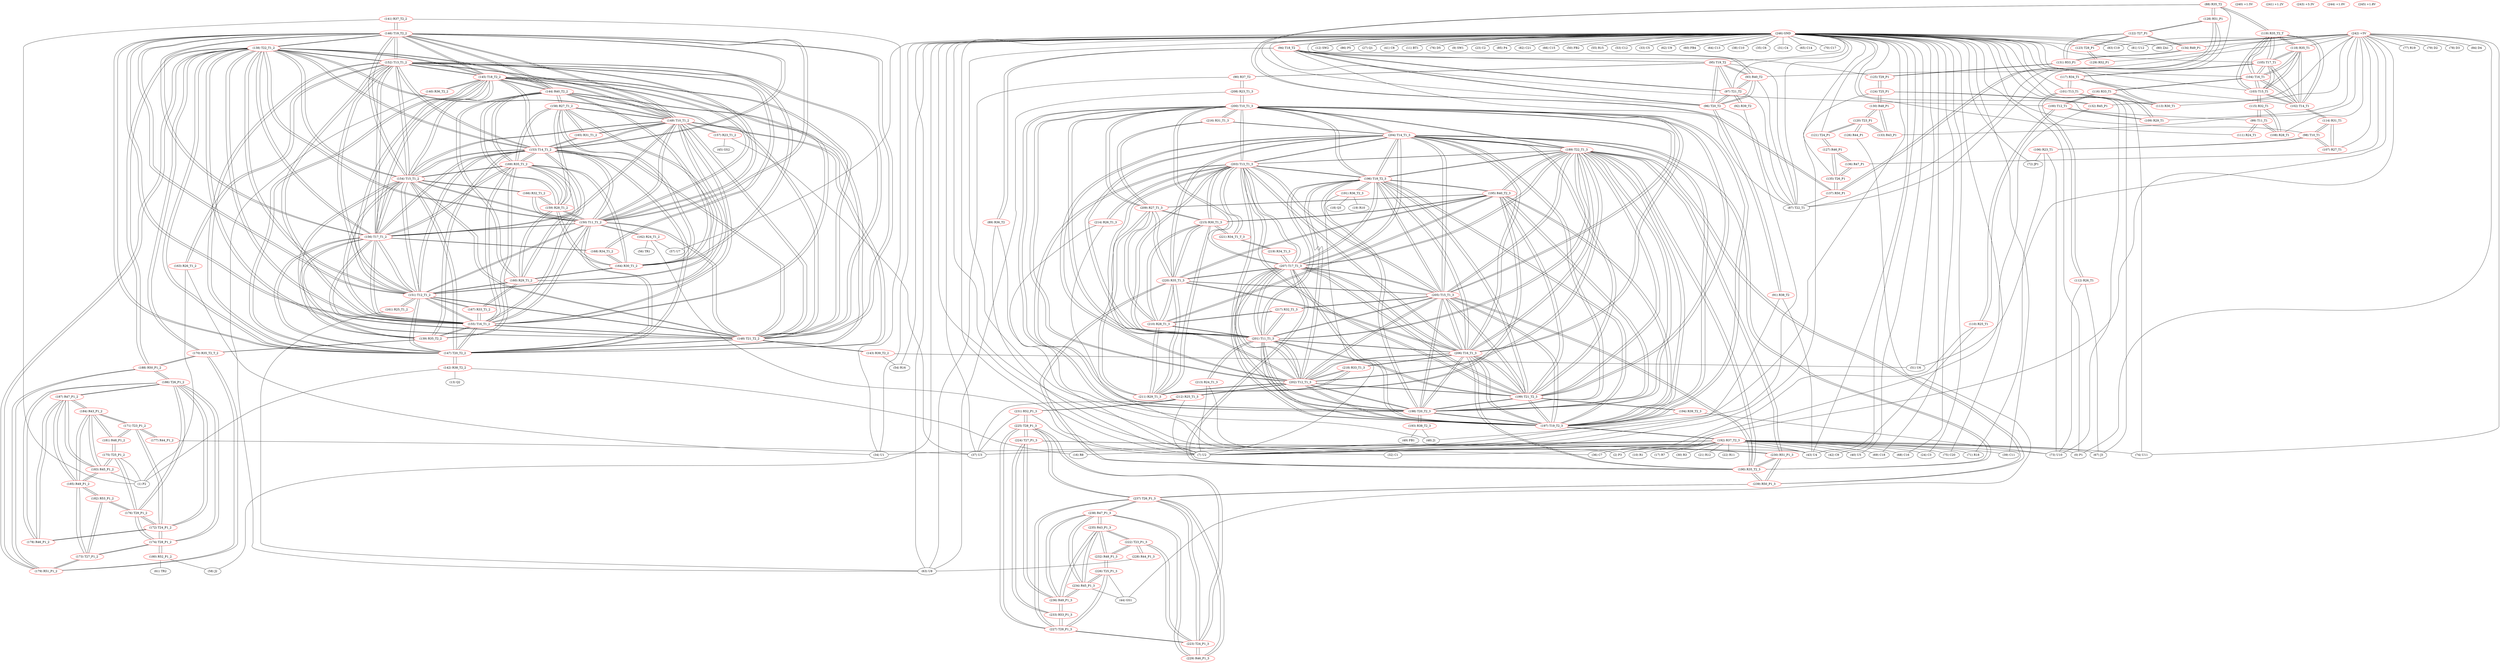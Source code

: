 graph {
	88 [label="(88) R35_T2" color=red]
	119 [label="(119) R35_T2_T"]
	128 [label="(128) R51_P1"]
	137 [label="(137) R50_P1"]
	87 [label="(87) T22_T1"]
	89 [label="(89) R36_T2" color=red]
	7 [label="(7) U2"]
	48 [label="(48) J1"]
	94 [label="(94) T18_T2"]
	90 [label="(90) R37_T2" color=red]
	63 [label="(63) U8"]
	208 [label="(208) R23_T1_3"]
	95 [label="(95) T19_T2"]
	91 [label="(91) R38_T2" color=red]
	43 [label="(43) U4"]
	7 [label="(7) U2"]
	96 [label="(96) T20_T2"]
	92 [label="(92) R39_T2" color=red]
	7 [label="(7) U2"]
	97 [label="(97) T21_T2"]
	93 [label="(93) R40_T2" color=red]
	95 [label="(95) T19_T2"]
	96 [label="(96) T20_T2"]
	97 [label="(97) T21_T2"]
	87 [label="(87) T22_T1"]
	94 [label="(94) T18_T2"]
	94 [label="(94) T18_T2" color=red]
	95 [label="(95) T19_T2"]
	96 [label="(96) T20_T2"]
	97 [label="(97) T21_T2"]
	87 [label="(87) T22_T1"]
	93 [label="(93) R40_T2"]
	89 [label="(89) R36_T2"]
	95 [label="(95) T19_T2" color=red]
	96 [label="(96) T20_T2"]
	97 [label="(97) T21_T2"]
	87 [label="(87) T22_T1"]
	94 [label="(94) T18_T2"]
	93 [label="(93) R40_T2"]
	90 [label="(90) R37_T2"]
	96 [label="(96) T20_T2" color=red]
	95 [label="(95) T19_T2"]
	97 [label="(97) T21_T2"]
	87 [label="(87) T22_T1"]
	94 [label="(94) T18_T2"]
	93 [label="(93) R40_T2"]
	91 [label="(91) R38_T2"]
	97 [label="(97) T21_T2" color=red]
	95 [label="(95) T19_T2"]
	96 [label="(96) T20_T2"]
	87 [label="(87) T22_T1"]
	94 [label="(94) T18_T2"]
	93 [label="(93) R40_T2"]
	92 [label="(92) R39_T2"]
	98 [label="(98) T10_T1" color=red]
	106 [label="(106) R23_T1"]
	107 [label="(107) R27_T1"]
	114 [label="(114) R31_T1"]
	99 [label="(99) T11_T1" color=red]
	111 [label="(111) R24_T1"]
	115 [label="(115) R32_T1"]
	108 [label="(108) R28_T1"]
	100 [label="(100) T12_T1" color=red]
	116 [label="(116) R33_T1"]
	109 [label="(109) R29_T1"]
	110 [label="(110) R25_T1"]
	101 [label="(101) T13_T1" color=red]
	113 [label="(113) R30_T1"]
	117 [label="(117) R34_T1"]
	112 [label="(112) R26_T1"]
	102 [label="(102) T14_T1" color=red]
	103 [label="(103) T15_T1"]
	104 [label="(104) T16_T1"]
	105 [label="(105) T17_T1"]
	119 [label="(119) R35_T2_T"]
	118 [label="(118) R35_T1"]
	114 [label="(114) R31_T1"]
	103 [label="(103) T15_T1" color=red]
	104 [label="(104) T16_T1"]
	102 [label="(102) T14_T1"]
	105 [label="(105) T17_T1"]
	119 [label="(119) R35_T2_T"]
	118 [label="(118) R35_T1"]
	115 [label="(115) R32_T1"]
	104 [label="(104) T16_T1" color=red]
	103 [label="(103) T15_T1"]
	102 [label="(102) T14_T1"]
	105 [label="(105) T17_T1"]
	119 [label="(119) R35_T2_T"]
	118 [label="(118) R35_T1"]
	116 [label="(116) R33_T1"]
	105 [label="(105) T17_T1" color=red]
	103 [label="(103) T15_T1"]
	104 [label="(104) T16_T1"]
	102 [label="(102) T14_T1"]
	119 [label="(119) R35_T2_T"]
	118 [label="(118) R35_T1"]
	117 [label="(117) R34_T1"]
	106 [label="(106) R23_T1" color=red]
	73 [label="(73) U10"]
	72 [label="(72) JP1"]
	71 [label="(71) R18"]
	98 [label="(98) T10_T1"]
	107 [label="(107) R27_T1" color=red]
	98 [label="(98) T10_T1"]
	114 [label="(114) R31_T1"]
	108 [label="(108) R28_T1" color=red]
	115 [label="(115) R32_T1"]
	99 [label="(99) T11_T1"]
	109 [label="(109) R29_T1" color=red]
	116 [label="(116) R33_T1"]
	100 [label="(100) T12_T1"]
	110 [label="(110) R25_T1" color=red]
	43 [label="(43) U4"]
	7 [label="(7) U2"]
	100 [label="(100) T12_T1"]
	111 [label="(111) R24_T1" color=red]
	99 [label="(99) T11_T1"]
	112 [label="(112) R26_T1" color=red]
	73 [label="(73) U10"]
	67 [label="(67) J3"]
	101 [label="(101) T13_T1"]
	113 [label="(113) R30_T1" color=red]
	117 [label="(117) R34_T1"]
	101 [label="(101) T13_T1"]
	114 [label="(114) R31_T1" color=red]
	107 [label="(107) R27_T1"]
	98 [label="(98) T10_T1"]
	102 [label="(102) T14_T1"]
	115 [label="(115) R32_T1" color=red]
	103 [label="(103) T15_T1"]
	99 [label="(99) T11_T1"]
	108 [label="(108) R28_T1"]
	116 [label="(116) R33_T1" color=red]
	104 [label="(104) T16_T1"]
	100 [label="(100) T12_T1"]
	109 [label="(109) R29_T1"]
	117 [label="(117) R34_T1" color=red]
	105 [label="(105) T17_T1"]
	113 [label="(113) R30_T1"]
	101 [label="(101) T13_T1"]
	118 [label="(118) R35_T1" color=red]
	103 [label="(103) T15_T1"]
	104 [label="(104) T16_T1"]
	102 [label="(102) T14_T1"]
	105 [label="(105) T17_T1"]
	119 [label="(119) R35_T2_T"]
	119 [label="(119) R35_T2_T" color=red]
	103 [label="(103) T15_T1"]
	104 [label="(104) T16_T1"]
	102 [label="(102) T14_T1"]
	105 [label="(105) T17_T1"]
	118 [label="(118) R35_T1"]
	88 [label="(88) R35_T2"]
	120 [label="(120) T23_P1" color=red]
	130 [label="(130) R48_P1"]
	133 [label="(133) R43_P1"]
	121 [label="(121) T24_P1"]
	126 [label="(126) R44_P1"]
	121 [label="(121) T24_P1" color=red]
	127 [label="(127) R46_P1"]
	120 [label="(120) T23_P1"]
	122 [label="(122) T27_P1" color=red]
	128 [label="(128) R51_P1"]
	123 [label="(123) T28_P1"]
	131 [label="(131) R53_P1"]
	134 [label="(134) R49_P1"]
	123 [label="(123) T28_P1" color=red]
	129 [label="(129) R52_P1"]
	122 [label="(122) T27_P1"]
	124 [label="(124) T25_P1" color=red]
	125 [label="(125) T29_P1"]
	130 [label="(130) R48_P1"]
	132 [label="(132) R45_P1"]
	7 [label="(7) U2"]
	125 [label="(125) T29_P1" color=red]
	124 [label="(124) T25_P1"]
	131 [label="(131) R53_P1"]
	126 [label="(126) R44_P1" color=red]
	44 [label="(44) GS1"]
	120 [label="(120) T23_P1"]
	127 [label="(127) R46_P1" color=red]
	135 [label="(135) T26_P1"]
	136 [label="(136) R47_P1"]
	121 [label="(121) T24_P1"]
	128 [label="(128) R51_P1" color=red]
	122 [label="(122) T27_P1"]
	137 [label="(137) R50_P1"]
	87 [label="(87) T22_T1"]
	88 [label="(88) R35_T2"]
	129 [label="(129) R52_P1" color=red]
	123 [label="(123) T28_P1"]
	130 [label="(130) R48_P1" color=red]
	124 [label="(124) T25_P1"]
	120 [label="(120) T23_P1"]
	133 [label="(133) R43_P1"]
	131 [label="(131) R53_P1" color=red]
	125 [label="(125) T29_P1"]
	122 [label="(122) T27_P1"]
	134 [label="(134) R49_P1"]
	132 [label="(132) R45_P1" color=red]
	124 [label="(124) T25_P1"]
	7 [label="(7) U2"]
	133 [label="(133) R43_P1" color=red]
	130 [label="(130) R48_P1"]
	120 [label="(120) T23_P1"]
	134 [label="(134) R49_P1" color=red]
	122 [label="(122) T27_P1"]
	131 [label="(131) R53_P1"]
	135 [label="(135) T26_P1" color=red]
	137 [label="(137) R50_P1"]
	127 [label="(127) R46_P1"]
	136 [label="(136) R47_P1"]
	136 [label="(136) R47_P1" color=red]
	135 [label="(135) T26_P1"]
	127 [label="(127) R46_P1"]
	137 [label="(137) R50_P1" color=red]
	135 [label="(135) T26_P1"]
	128 [label="(128) R51_P1"]
	87 [label="(87) T22_T1"]
	88 [label="(88) R35_T2"]
	138 [label="(138) T22_T1_2" color=red]
	152 [label="(152) T13_T1_2"]
	145 [label="(145) T18_T2_2"]
	146 [label="(146) T19_T2_2"]
	151 [label="(151) T12_T1_2"]
	154 [label="(154) T15_T1_2"]
	153 [label="(153) T14_T1_2"]
	147 [label="(147) T20_T2_2"]
	148 [label="(148) T21_T2_2"]
	150 [label="(150) T11_T1_2"]
	149 [label="(149) T10_T1_2"]
	155 [label="(155) T16_T1_2"]
	156 [label="(156) T17_T1_2"]
	144 [label="(144) R40_T2_2"]
	179 [label="(179) R51_P1_2"]
	188 [label="(188) R50_P1_2"]
	170 [label="(170) R35_T2_T_2"]
	139 [label="(139) R35_T2_2" color=red]
	154 [label="(154) T15_T1_2"]
	155 [label="(155) T16_T1_2"]
	153 [label="(153) T14_T1_2"]
	156 [label="(156) T17_T1_2"]
	169 [label="(169) R35_T1_2"]
	170 [label="(170) R35_T2_T_2"]
	140 [label="(140) R36_T2_2" color=red]
	63 [label="(63) U8"]
	145 [label="(145) T18_T2_2"]
	141 [label="(141) R37_T2_2" color=red]
	34 [label="(34) U1"]
	1 [label="(1) P2"]
	146 [label="(146) T19_T2_2"]
	142 [label="(142) R38_T2_2" color=red]
	13 [label="(13) Q2"]
	1 [label="(1) P2"]
	16 [label="(16) R8"]
	147 [label="(147) T20_T2_2"]
	143 [label="(143) R39_T2_2" color=red]
	51 [label="(51) U6"]
	54 [label="(54) R16"]
	148 [label="(148) T21_T2_2"]
	144 [label="(144) R40_T2_2" color=red]
	146 [label="(146) T19_T2_2"]
	147 [label="(147) T20_T2_2"]
	148 [label="(148) T21_T2_2"]
	138 [label="(138) T22_T1_2"]
	145 [label="(145) T18_T2_2"]
	160 [label="(160) R29_T1_2"]
	159 [label="(159) R28_T1_2"]
	164 [label="(164) R30_T1_2"]
	158 [label="(158) R27_T1_2"]
	169 [label="(169) R35_T1_2"]
	145 [label="(145) T18_T2_2" color=red]
	152 [label="(152) T13_T1_2"]
	146 [label="(146) T19_T2_2"]
	151 [label="(151) T12_T1_2"]
	154 [label="(154) T15_T1_2"]
	153 [label="(153) T14_T1_2"]
	147 [label="(147) T20_T2_2"]
	148 [label="(148) T21_T2_2"]
	150 [label="(150) T11_T1_2"]
	149 [label="(149) T10_T1_2"]
	138 [label="(138) T22_T1_2"]
	155 [label="(155) T16_T1_2"]
	156 [label="(156) T17_T1_2"]
	144 [label="(144) R40_T2_2"]
	140 [label="(140) R36_T2_2"]
	146 [label="(146) T19_T2_2" color=red]
	152 [label="(152) T13_T1_2"]
	145 [label="(145) T18_T2_2"]
	151 [label="(151) T12_T1_2"]
	154 [label="(154) T15_T1_2"]
	153 [label="(153) T14_T1_2"]
	147 [label="(147) T20_T2_2"]
	148 [label="(148) T21_T2_2"]
	150 [label="(150) T11_T1_2"]
	149 [label="(149) T10_T1_2"]
	138 [label="(138) T22_T1_2"]
	155 [label="(155) T16_T1_2"]
	156 [label="(156) T17_T1_2"]
	144 [label="(144) R40_T2_2"]
	141 [label="(141) R37_T2_2"]
	147 [label="(147) T20_T2_2" color=red]
	152 [label="(152) T13_T1_2"]
	145 [label="(145) T18_T2_2"]
	146 [label="(146) T19_T2_2"]
	151 [label="(151) T12_T1_2"]
	154 [label="(154) T15_T1_2"]
	153 [label="(153) T14_T1_2"]
	148 [label="(148) T21_T2_2"]
	150 [label="(150) T11_T1_2"]
	149 [label="(149) T10_T1_2"]
	138 [label="(138) T22_T1_2"]
	155 [label="(155) T16_T1_2"]
	156 [label="(156) T17_T1_2"]
	144 [label="(144) R40_T2_2"]
	142 [label="(142) R38_T2_2"]
	148 [label="(148) T21_T2_2" color=red]
	152 [label="(152) T13_T1_2"]
	145 [label="(145) T18_T2_2"]
	146 [label="(146) T19_T2_2"]
	151 [label="(151) T12_T1_2"]
	154 [label="(154) T15_T1_2"]
	153 [label="(153) T14_T1_2"]
	147 [label="(147) T20_T2_2"]
	150 [label="(150) T11_T1_2"]
	149 [label="(149) T10_T1_2"]
	138 [label="(138) T22_T1_2"]
	155 [label="(155) T16_T1_2"]
	156 [label="(156) T17_T1_2"]
	144 [label="(144) R40_T2_2"]
	143 [label="(143) R39_T2_2"]
	149 [label="(149) T10_T1_2" color=red]
	152 [label="(152) T13_T1_2"]
	145 [label="(145) T18_T2_2"]
	146 [label="(146) T19_T2_2"]
	151 [label="(151) T12_T1_2"]
	154 [label="(154) T15_T1_2"]
	153 [label="(153) T14_T1_2"]
	147 [label="(147) T20_T2_2"]
	148 [label="(148) T21_T2_2"]
	150 [label="(150) T11_T1_2"]
	138 [label="(138) T22_T1_2"]
	155 [label="(155) T16_T1_2"]
	156 [label="(156) T17_T1_2"]
	157 [label="(157) R23_T1_2"]
	158 [label="(158) R27_T1_2"]
	165 [label="(165) R31_T1_2"]
	150 [label="(150) T11_T1_2" color=red]
	152 [label="(152) T13_T1_2"]
	145 [label="(145) T18_T2_2"]
	146 [label="(146) T19_T2_2"]
	151 [label="(151) T12_T1_2"]
	154 [label="(154) T15_T1_2"]
	153 [label="(153) T14_T1_2"]
	147 [label="(147) T20_T2_2"]
	148 [label="(148) T21_T2_2"]
	149 [label="(149) T10_T1_2"]
	138 [label="(138) T22_T1_2"]
	155 [label="(155) T16_T1_2"]
	156 [label="(156) T17_T1_2"]
	162 [label="(162) R24_T1_2"]
	166 [label="(166) R32_T1_2"]
	159 [label="(159) R28_T1_2"]
	151 [label="(151) T12_T1_2" color=red]
	152 [label="(152) T13_T1_2"]
	145 [label="(145) T18_T2_2"]
	146 [label="(146) T19_T2_2"]
	154 [label="(154) T15_T1_2"]
	153 [label="(153) T14_T1_2"]
	147 [label="(147) T20_T2_2"]
	148 [label="(148) T21_T2_2"]
	150 [label="(150) T11_T1_2"]
	149 [label="(149) T10_T1_2"]
	138 [label="(138) T22_T1_2"]
	155 [label="(155) T16_T1_2"]
	156 [label="(156) T17_T1_2"]
	167 [label="(167) R33_T1_2"]
	160 [label="(160) R29_T1_2"]
	161 [label="(161) R25_T1_2"]
	152 [label="(152) T13_T1_2" color=red]
	145 [label="(145) T18_T2_2"]
	146 [label="(146) T19_T2_2"]
	151 [label="(151) T12_T1_2"]
	154 [label="(154) T15_T1_2"]
	153 [label="(153) T14_T1_2"]
	147 [label="(147) T20_T2_2"]
	148 [label="(148) T21_T2_2"]
	150 [label="(150) T11_T1_2"]
	149 [label="(149) T10_T1_2"]
	138 [label="(138) T22_T1_2"]
	155 [label="(155) T16_T1_2"]
	156 [label="(156) T17_T1_2"]
	164 [label="(164) R30_T1_2"]
	168 [label="(168) R34_T1_2"]
	163 [label="(163) R26_T1_2"]
	153 [label="(153) T14_T1_2" color=red]
	152 [label="(152) T13_T1_2"]
	145 [label="(145) T18_T2_2"]
	146 [label="(146) T19_T2_2"]
	151 [label="(151) T12_T1_2"]
	154 [label="(154) T15_T1_2"]
	147 [label="(147) T20_T2_2"]
	148 [label="(148) T21_T2_2"]
	150 [label="(150) T11_T1_2"]
	149 [label="(149) T10_T1_2"]
	138 [label="(138) T22_T1_2"]
	155 [label="(155) T16_T1_2"]
	156 [label="(156) T17_T1_2"]
	139 [label="(139) R35_T2_2"]
	169 [label="(169) R35_T1_2"]
	165 [label="(165) R31_T1_2"]
	154 [label="(154) T15_T1_2" color=red]
	152 [label="(152) T13_T1_2"]
	145 [label="(145) T18_T2_2"]
	146 [label="(146) T19_T2_2"]
	151 [label="(151) T12_T1_2"]
	153 [label="(153) T14_T1_2"]
	147 [label="(147) T20_T2_2"]
	148 [label="(148) T21_T2_2"]
	150 [label="(150) T11_T1_2"]
	149 [label="(149) T10_T1_2"]
	138 [label="(138) T22_T1_2"]
	155 [label="(155) T16_T1_2"]
	156 [label="(156) T17_T1_2"]
	139 [label="(139) R35_T2_2"]
	169 [label="(169) R35_T1_2"]
	166 [label="(166) R32_T1_2"]
	155 [label="(155) T16_T1_2" color=red]
	152 [label="(152) T13_T1_2"]
	145 [label="(145) T18_T2_2"]
	146 [label="(146) T19_T2_2"]
	151 [label="(151) T12_T1_2"]
	154 [label="(154) T15_T1_2"]
	153 [label="(153) T14_T1_2"]
	147 [label="(147) T20_T2_2"]
	148 [label="(148) T21_T2_2"]
	150 [label="(150) T11_T1_2"]
	149 [label="(149) T10_T1_2"]
	138 [label="(138) T22_T1_2"]
	156 [label="(156) T17_T1_2"]
	139 [label="(139) R35_T2_2"]
	169 [label="(169) R35_T1_2"]
	167 [label="(167) R33_T1_2"]
	156 [label="(156) T17_T1_2" color=red]
	152 [label="(152) T13_T1_2"]
	145 [label="(145) T18_T2_2"]
	146 [label="(146) T19_T2_2"]
	151 [label="(151) T12_T1_2"]
	154 [label="(154) T15_T1_2"]
	153 [label="(153) T14_T1_2"]
	147 [label="(147) T20_T2_2"]
	148 [label="(148) T21_T2_2"]
	150 [label="(150) T11_T1_2"]
	149 [label="(149) T10_T1_2"]
	138 [label="(138) T22_T1_2"]
	155 [label="(155) T16_T1_2"]
	139 [label="(139) R35_T2_2"]
	169 [label="(169) R35_T1_2"]
	168 [label="(168) R34_T1_2"]
	157 [label="(157) R23_T1_2" color=red]
	37 [label="(37) U3"]
	45 [label="(45) GS2"]
	149 [label="(149) T10_T1_2"]
	158 [label="(158) R27_T1_2" color=red]
	144 [label="(144) R40_T2_2"]
	160 [label="(160) R29_T1_2"]
	159 [label="(159) R28_T1_2"]
	164 [label="(164) R30_T1_2"]
	169 [label="(169) R35_T1_2"]
	149 [label="(149) T10_T1_2"]
	165 [label="(165) R31_T1_2"]
	159 [label="(159) R28_T1_2" color=red]
	144 [label="(144) R40_T2_2"]
	160 [label="(160) R29_T1_2"]
	164 [label="(164) R30_T1_2"]
	158 [label="(158) R27_T1_2"]
	169 [label="(169) R35_T1_2"]
	166 [label="(166) R32_T1_2"]
	150 [label="(150) T11_T1_2"]
	160 [label="(160) R29_T1_2" color=red]
	144 [label="(144) R40_T2_2"]
	159 [label="(159) R28_T1_2"]
	164 [label="(164) R30_T1_2"]
	158 [label="(158) R27_T1_2"]
	169 [label="(169) R35_T1_2"]
	167 [label="(167) R33_T1_2"]
	151 [label="(151) T12_T1_2"]
	161 [label="(161) R25_T1_2" color=red]
	63 [label="(63) U8"]
	151 [label="(151) T12_T1_2"]
	162 [label="(162) R24_T1_2" color=red]
	56 [label="(56) TR1"]
	57 [label="(57) U7"]
	7 [label="(7) U2"]
	150 [label="(150) T11_T1_2"]
	163 [label="(163) R26_T1_2" color=red]
	1 [label="(1) P2"]
	34 [label="(34) U1"]
	152 [label="(152) T13_T1_2"]
	164 [label="(164) R30_T1_2" color=red]
	144 [label="(144) R40_T2_2"]
	160 [label="(160) R29_T1_2"]
	159 [label="(159) R28_T1_2"]
	158 [label="(158) R27_T1_2"]
	169 [label="(169) R35_T1_2"]
	168 [label="(168) R34_T1_2"]
	152 [label="(152) T13_T1_2"]
	165 [label="(165) R31_T1_2" color=red]
	158 [label="(158) R27_T1_2"]
	149 [label="(149) T10_T1_2"]
	153 [label="(153) T14_T1_2"]
	166 [label="(166) R32_T1_2" color=red]
	154 [label="(154) T15_T1_2"]
	150 [label="(150) T11_T1_2"]
	159 [label="(159) R28_T1_2"]
	167 [label="(167) R33_T1_2" color=red]
	155 [label="(155) T16_T1_2"]
	151 [label="(151) T12_T1_2"]
	160 [label="(160) R29_T1_2"]
	168 [label="(168) R34_T1_2" color=red]
	156 [label="(156) T17_T1_2"]
	164 [label="(164) R30_T1_2"]
	152 [label="(152) T13_T1_2"]
	169 [label="(169) R35_T1_2" color=red]
	154 [label="(154) T15_T1_2"]
	155 [label="(155) T16_T1_2"]
	153 [label="(153) T14_T1_2"]
	156 [label="(156) T17_T1_2"]
	139 [label="(139) R35_T2_2"]
	144 [label="(144) R40_T2_2"]
	160 [label="(160) R29_T1_2"]
	159 [label="(159) R28_T1_2"]
	164 [label="(164) R30_T1_2"]
	158 [label="(158) R27_T1_2"]
	170 [label="(170) R35_T2_T_2" color=red]
	139 [label="(139) R35_T2_2"]
	179 [label="(179) R51_P1_2"]
	188 [label="(188) R50_P1_2"]
	138 [label="(138) T22_T1_2"]
	171 [label="(171) T23_P1_2" color=red]
	181 [label="(181) R48_P1_2"]
	184 [label="(184) R43_P1_2"]
	172 [label="(172) T24_P1_2"]
	177 [label="(177) R44_P1_2"]
	172 [label="(172) T24_P1_2" color=red]
	186 [label="(186) T26_P1_2"]
	176 [label="(176) T29_P1_2"]
	174 [label="(174) T28_P1_2"]
	178 [label="(178) R46_P1_2"]
	171 [label="(171) T23_P1_2"]
	173 [label="(173) T27_P1_2" color=red]
	179 [label="(179) R51_P1_2"]
	174 [label="(174) T28_P1_2"]
	182 [label="(182) R53_P1_2"]
	185 [label="(185) R49_P1_2"]
	174 [label="(174) T28_P1_2" color=red]
	186 [label="(186) T26_P1_2"]
	172 [label="(172) T24_P1_2"]
	176 [label="(176) T29_P1_2"]
	180 [label="(180) R52_P1_2"]
	173 [label="(173) T27_P1_2"]
	175 [label="(175) T25_P1_2" color=red]
	176 [label="(176) T29_P1_2"]
	181 [label="(181) R48_P1_2"]
	183 [label="(183) R45_P1_2"]
	1 [label="(1) P2"]
	176 [label="(176) T29_P1_2" color=red]
	186 [label="(186) T26_P1_2"]
	172 [label="(172) T24_P1_2"]
	174 [label="(174) T28_P1_2"]
	175 [label="(175) T25_P1_2"]
	182 [label="(182) R53_P1_2"]
	177 [label="(177) R44_P1_2" color=red]
	37 [label="(37) U3"]
	171 [label="(171) T23_P1_2"]
	178 [label="(178) R46_P1_2" color=red]
	186 [label="(186) T26_P1_2"]
	187 [label="(187) R47_P1_2"]
	172 [label="(172) T24_P1_2"]
	179 [label="(179) R51_P1_2" color=red]
	173 [label="(173) T27_P1_2"]
	188 [label="(188) R50_P1_2"]
	138 [label="(138) T22_T1_2"]
	170 [label="(170) R35_T2_T_2"]
	180 [label="(180) R52_P1_2" color=red]
	58 [label="(58) J2"]
	61 [label="(61) TR2"]
	174 [label="(174) T28_P1_2"]
	181 [label="(181) R48_P1_2" color=red]
	175 [label="(175) T25_P1_2"]
	171 [label="(171) T23_P1_2"]
	184 [label="(184) R43_P1_2"]
	182 [label="(182) R53_P1_2" color=red]
	176 [label="(176) T29_P1_2"]
	173 [label="(173) T27_P1_2"]
	185 [label="(185) R49_P1_2"]
	183 [label="(183) R45_P1_2" color=red]
	187 [label="(187) R47_P1_2"]
	184 [label="(184) R43_P1_2"]
	185 [label="(185) R49_P1_2"]
	175 [label="(175) T25_P1_2"]
	1 [label="(1) P2"]
	184 [label="(184) R43_P1_2" color=red]
	181 [label="(181) R48_P1_2"]
	171 [label="(171) T23_P1_2"]
	187 [label="(187) R47_P1_2"]
	183 [label="(183) R45_P1_2"]
	185 [label="(185) R49_P1_2"]
	185 [label="(185) R49_P1_2" color=red]
	187 [label="(187) R47_P1_2"]
	183 [label="(183) R45_P1_2"]
	184 [label="(184) R43_P1_2"]
	173 [label="(173) T27_P1_2"]
	182 [label="(182) R53_P1_2"]
	186 [label="(186) T26_P1_2" color=red]
	188 [label="(188) R50_P1_2"]
	172 [label="(172) T24_P1_2"]
	176 [label="(176) T29_P1_2"]
	174 [label="(174) T28_P1_2"]
	178 [label="(178) R46_P1_2"]
	187 [label="(187) R47_P1_2"]
	187 [label="(187) R47_P1_2" color=red]
	183 [label="(183) R45_P1_2"]
	184 [label="(184) R43_P1_2"]
	185 [label="(185) R49_P1_2"]
	186 [label="(186) T26_P1_2"]
	178 [label="(178) R46_P1_2"]
	188 [label="(188) R50_P1_2" color=red]
	186 [label="(186) T26_P1_2"]
	179 [label="(179) R51_P1_2"]
	138 [label="(138) T22_T1_2"]
	170 [label="(170) R35_T2_T_2"]
	189 [label="(189) T22_T1_3" color=red]
	203 [label="(203) T13_T1_3"]
	196 [label="(196) T18_T2_3"]
	197 [label="(197) T19_T2_3"]
	202 [label="(202) T12_T1_3"]
	205 [label="(205) T15_T1_3"]
	204 [label="(204) T14_T1_3"]
	198 [label="(198) T20_T2_3"]
	199 [label="(199) T21_T2_3"]
	201 [label="(201) T11_T1_3"]
	200 [label="(200) T10_T1_3"]
	206 [label="(206) T16_T1_3"]
	207 [label="(207) T17_T1_3"]
	195 [label="(195) R40_T2_3"]
	230 [label="(230) R51_P1_3"]
	239 [label="(239) R50_P1_3"]
	190 [label="(190) R35_T2_3"]
	190 [label="(190) R35_T2_3" color=red]
	205 [label="(205) T15_T1_3"]
	206 [label="(206) T16_T1_3"]
	204 [label="(204) T14_T1_3"]
	207 [label="(207) T17_T1_3"]
	220 [label="(220) R35_T1_3"]
	230 [label="(230) R51_P1_3"]
	239 [label="(239) R50_P1_3"]
	189 [label="(189) T22_T1_3"]
	191 [label="(191) R36_T2_3" color=red]
	7 [label="(7) U2"]
	18 [label="(18) Q3"]
	19 [label="(19) R10"]
	196 [label="(196) T18_T2_3"]
	192 [label="(192) R37_T2_3" color=red]
	30 [label="(30) R3"]
	69 [label="(69) C18"]
	73 [label="(73) U10"]
	68 [label="(68) C16"]
	67 [label="(67) J3"]
	21 [label="(21) R12"]
	22 [label="(22) R11"]
	24 [label="(24) C3"]
	71 [label="(71) R18"]
	74 [label="(74) U11"]
	75 [label="(75) C20"]
	39 [label="(39) C11"]
	7 [label="(7) U2"]
	37 [label="(37) U3"]
	16 [label="(16) R8"]
	32 [label="(32) C1"]
	34 [label="(34) U1"]
	36 [label="(36) C7"]
	2 [label="(2) P3"]
	43 [label="(43) U4"]
	10 [label="(10) R1"]
	42 [label="(42) C9"]
	17 [label="(17) R7"]
	0 [label="(0) P1"]
	40 [label="(40) U5"]
	197 [label="(197) T19_T2_3"]
	193 [label="(193) R38_T2_3" color=red]
	48 [label="(48) J1"]
	49 [label="(49) FB1"]
	198 [label="(198) T20_T2_3"]
	194 [label="(194) R39_T2_3" color=red]
	73 [label="(73) U10"]
	7 [label="(7) U2"]
	199 [label="(199) T21_T2_3"]
	195 [label="(195) R40_T2_3" color=red]
	197 [label="(197) T19_T2_3"]
	198 [label="(198) T20_T2_3"]
	199 [label="(199) T21_T2_3"]
	189 [label="(189) T22_T1_3"]
	196 [label="(196) T18_T2_3"]
	211 [label="(211) R29_T1_3"]
	210 [label="(210) R28_T1_3"]
	215 [label="(215) R30_T1_3"]
	209 [label="(209) R27_T1_3"]
	220 [label="(220) R35_T1_3"]
	196 [label="(196) T18_T2_3" color=red]
	203 [label="(203) T13_T1_3"]
	197 [label="(197) T19_T2_3"]
	202 [label="(202) T12_T1_3"]
	205 [label="(205) T15_T1_3"]
	204 [label="(204) T14_T1_3"]
	198 [label="(198) T20_T2_3"]
	199 [label="(199) T21_T2_3"]
	201 [label="(201) T11_T1_3"]
	200 [label="(200) T10_T1_3"]
	189 [label="(189) T22_T1_3"]
	206 [label="(206) T16_T1_3"]
	207 [label="(207) T17_T1_3"]
	195 [label="(195) R40_T2_3"]
	191 [label="(191) R36_T2_3"]
	197 [label="(197) T19_T2_3" color=red]
	203 [label="(203) T13_T1_3"]
	196 [label="(196) T18_T2_3"]
	202 [label="(202) T12_T1_3"]
	205 [label="(205) T15_T1_3"]
	204 [label="(204) T14_T1_3"]
	198 [label="(198) T20_T2_3"]
	199 [label="(199) T21_T2_3"]
	201 [label="(201) T11_T1_3"]
	200 [label="(200) T10_T1_3"]
	189 [label="(189) T22_T1_3"]
	206 [label="(206) T16_T1_3"]
	207 [label="(207) T17_T1_3"]
	195 [label="(195) R40_T2_3"]
	192 [label="(192) R37_T2_3"]
	198 [label="(198) T20_T2_3" color=red]
	203 [label="(203) T13_T1_3"]
	196 [label="(196) T18_T2_3"]
	197 [label="(197) T19_T2_3"]
	202 [label="(202) T12_T1_3"]
	205 [label="(205) T15_T1_3"]
	204 [label="(204) T14_T1_3"]
	199 [label="(199) T21_T2_3"]
	201 [label="(201) T11_T1_3"]
	200 [label="(200) T10_T1_3"]
	189 [label="(189) T22_T1_3"]
	206 [label="(206) T16_T1_3"]
	207 [label="(207) T17_T1_3"]
	195 [label="(195) R40_T2_3"]
	193 [label="(193) R38_T2_3"]
	199 [label="(199) T21_T2_3" color=red]
	203 [label="(203) T13_T1_3"]
	196 [label="(196) T18_T2_3"]
	197 [label="(197) T19_T2_3"]
	202 [label="(202) T12_T1_3"]
	205 [label="(205) T15_T1_3"]
	204 [label="(204) T14_T1_3"]
	198 [label="(198) T20_T2_3"]
	201 [label="(201) T11_T1_3"]
	200 [label="(200) T10_T1_3"]
	189 [label="(189) T22_T1_3"]
	206 [label="(206) T16_T1_3"]
	207 [label="(207) T17_T1_3"]
	195 [label="(195) R40_T2_3"]
	194 [label="(194) R39_T2_3"]
	200 [label="(200) T10_T1_3" color=red]
	203 [label="(203) T13_T1_3"]
	196 [label="(196) T18_T2_3"]
	197 [label="(197) T19_T2_3"]
	202 [label="(202) T12_T1_3"]
	205 [label="(205) T15_T1_3"]
	204 [label="(204) T14_T1_3"]
	198 [label="(198) T20_T2_3"]
	199 [label="(199) T21_T2_3"]
	201 [label="(201) T11_T1_3"]
	189 [label="(189) T22_T1_3"]
	206 [label="(206) T16_T1_3"]
	207 [label="(207) T17_T1_3"]
	208 [label="(208) R23_T1_3"]
	209 [label="(209) R27_T1_3"]
	216 [label="(216) R31_T1_3"]
	201 [label="(201) T11_T1_3" color=red]
	203 [label="(203) T13_T1_3"]
	196 [label="(196) T18_T2_3"]
	197 [label="(197) T19_T2_3"]
	202 [label="(202) T12_T1_3"]
	205 [label="(205) T15_T1_3"]
	204 [label="(204) T14_T1_3"]
	198 [label="(198) T20_T2_3"]
	199 [label="(199) T21_T2_3"]
	200 [label="(200) T10_T1_3"]
	189 [label="(189) T22_T1_3"]
	206 [label="(206) T16_T1_3"]
	207 [label="(207) T17_T1_3"]
	213 [label="(213) R24_T1_3"]
	217 [label="(217) R32_T1_3"]
	210 [label="(210) R28_T1_3"]
	202 [label="(202) T12_T1_3" color=red]
	203 [label="(203) T13_T1_3"]
	196 [label="(196) T18_T2_3"]
	197 [label="(197) T19_T2_3"]
	205 [label="(205) T15_T1_3"]
	204 [label="(204) T14_T1_3"]
	198 [label="(198) T20_T2_3"]
	199 [label="(199) T21_T2_3"]
	201 [label="(201) T11_T1_3"]
	200 [label="(200) T10_T1_3"]
	189 [label="(189) T22_T1_3"]
	206 [label="(206) T16_T1_3"]
	207 [label="(207) T17_T1_3"]
	218 [label="(218) R33_T1_3"]
	211 [label="(211) R29_T1_3"]
	212 [label="(212) R25_T1_3"]
	203 [label="(203) T13_T1_3" color=red]
	196 [label="(196) T18_T2_3"]
	197 [label="(197) T19_T2_3"]
	202 [label="(202) T12_T1_3"]
	205 [label="(205) T15_T1_3"]
	204 [label="(204) T14_T1_3"]
	198 [label="(198) T20_T2_3"]
	199 [label="(199) T21_T2_3"]
	201 [label="(201) T11_T1_3"]
	200 [label="(200) T10_T1_3"]
	189 [label="(189) T22_T1_3"]
	206 [label="(206) T16_T1_3"]
	207 [label="(207) T17_T1_3"]
	215 [label="(215) R30_T1_3"]
	221 [label="(221) R34_T1_T_3"]
	214 [label="(214) R26_T1_3"]
	204 [label="(204) T14_T1_3" color=red]
	203 [label="(203) T13_T1_3"]
	196 [label="(196) T18_T2_3"]
	197 [label="(197) T19_T2_3"]
	202 [label="(202) T12_T1_3"]
	205 [label="(205) T15_T1_3"]
	198 [label="(198) T20_T2_3"]
	199 [label="(199) T21_T2_3"]
	201 [label="(201) T11_T1_3"]
	200 [label="(200) T10_T1_3"]
	189 [label="(189) T22_T1_3"]
	206 [label="(206) T16_T1_3"]
	207 [label="(207) T17_T1_3"]
	190 [label="(190) R35_T2_3"]
	220 [label="(220) R35_T1_3"]
	216 [label="(216) R31_T1_3"]
	205 [label="(205) T15_T1_3" color=red]
	203 [label="(203) T13_T1_3"]
	196 [label="(196) T18_T2_3"]
	197 [label="(197) T19_T2_3"]
	202 [label="(202) T12_T1_3"]
	204 [label="(204) T14_T1_3"]
	198 [label="(198) T20_T2_3"]
	199 [label="(199) T21_T2_3"]
	201 [label="(201) T11_T1_3"]
	200 [label="(200) T10_T1_3"]
	189 [label="(189) T22_T1_3"]
	206 [label="(206) T16_T1_3"]
	207 [label="(207) T17_T1_3"]
	190 [label="(190) R35_T2_3"]
	220 [label="(220) R35_T1_3"]
	217 [label="(217) R32_T1_3"]
	206 [label="(206) T16_T1_3" color=red]
	203 [label="(203) T13_T1_3"]
	196 [label="(196) T18_T2_3"]
	197 [label="(197) T19_T2_3"]
	202 [label="(202) T12_T1_3"]
	205 [label="(205) T15_T1_3"]
	204 [label="(204) T14_T1_3"]
	198 [label="(198) T20_T2_3"]
	199 [label="(199) T21_T2_3"]
	201 [label="(201) T11_T1_3"]
	200 [label="(200) T10_T1_3"]
	189 [label="(189) T22_T1_3"]
	207 [label="(207) T17_T1_3"]
	190 [label="(190) R35_T2_3"]
	220 [label="(220) R35_T1_3"]
	218 [label="(218) R33_T1_3"]
	207 [label="(207) T17_T1_3" color=red]
	203 [label="(203) T13_T1_3"]
	196 [label="(196) T18_T2_3"]
	197 [label="(197) T19_T2_3"]
	202 [label="(202) T12_T1_3"]
	205 [label="(205) T15_T1_3"]
	204 [label="(204) T14_T1_3"]
	198 [label="(198) T20_T2_3"]
	199 [label="(199) T21_T2_3"]
	201 [label="(201) T11_T1_3"]
	200 [label="(200) T10_T1_3"]
	189 [label="(189) T22_T1_3"]
	206 [label="(206) T16_T1_3"]
	190 [label="(190) R35_T2_3"]
	220 [label="(220) R35_T1_3"]
	219 [label="(219) R34_T1_3"]
	208 [label="(208) R23_T1_3" color=red]
	63 [label="(63) U8"]
	90 [label="(90) R37_T2"]
	200 [label="(200) T10_T1_3"]
	209 [label="(209) R27_T1_3" color=red]
	195 [label="(195) R40_T2_3"]
	211 [label="(211) R29_T1_3"]
	210 [label="(210) R28_T1_3"]
	215 [label="(215) R30_T1_3"]
	220 [label="(220) R35_T1_3"]
	200 [label="(200) T10_T1_3"]
	216 [label="(216) R31_T1_3"]
	210 [label="(210) R28_T1_3" color=red]
	195 [label="(195) R40_T2_3"]
	211 [label="(211) R29_T1_3"]
	215 [label="(215) R30_T1_3"]
	209 [label="(209) R27_T1_3"]
	220 [label="(220) R35_T1_3"]
	217 [label="(217) R32_T1_3"]
	201 [label="(201) T11_T1_3"]
	211 [label="(211) R29_T1_3" color=red]
	195 [label="(195) R40_T2_3"]
	210 [label="(210) R28_T1_3"]
	215 [label="(215) R30_T1_3"]
	209 [label="(209) R27_T1_3"]
	220 [label="(220) R35_T1_3"]
	218 [label="(218) R33_T1_3"]
	202 [label="(202) T12_T1_3"]
	212 [label="(212) R25_T1_3" color=red]
	37 [label="(37) U3"]
	7 [label="(7) U2"]
	231 [label="(231) R52_P1_3"]
	202 [label="(202) T12_T1_3"]
	213 [label="(213) R24_T1_3" color=red]
	43 [label="(43) U4"]
	7 [label="(7) U2"]
	201 [label="(201) T11_T1_3"]
	214 [label="(214) R26_T1_3" color=red]
	43 [label="(43) U4"]
	7 [label="(7) U2"]
	203 [label="(203) T13_T1_3"]
	215 [label="(215) R30_T1_3" color=red]
	195 [label="(195) R40_T2_3"]
	211 [label="(211) R29_T1_3"]
	210 [label="(210) R28_T1_3"]
	209 [label="(209) R27_T1_3"]
	220 [label="(220) R35_T1_3"]
	221 [label="(221) R34_T1_T_3"]
	203 [label="(203) T13_T1_3"]
	216 [label="(216) R31_T1_3" color=red]
	209 [label="(209) R27_T1_3"]
	200 [label="(200) T10_T1_3"]
	204 [label="(204) T14_T1_3"]
	217 [label="(217) R32_T1_3" color=red]
	205 [label="(205) T15_T1_3"]
	201 [label="(201) T11_T1_3"]
	210 [label="(210) R28_T1_3"]
	218 [label="(218) R33_T1_3" color=red]
	206 [label="(206) T16_T1_3"]
	202 [label="(202) T12_T1_3"]
	211 [label="(211) R29_T1_3"]
	219 [label="(219) R34_T1_3" color=red]
	207 [label="(207) T17_T1_3"]
	221 [label="(221) R34_T1_T_3"]
	220 [label="(220) R35_T1_3" color=red]
	205 [label="(205) T15_T1_3"]
	206 [label="(206) T16_T1_3"]
	204 [label="(204) T14_T1_3"]
	207 [label="(207) T17_T1_3"]
	190 [label="(190) R35_T2_3"]
	195 [label="(195) R40_T2_3"]
	211 [label="(211) R29_T1_3"]
	210 [label="(210) R28_T1_3"]
	215 [label="(215) R30_T1_3"]
	209 [label="(209) R27_T1_3"]
	221 [label="(221) R34_T1_T_3" color=red]
	215 [label="(215) R30_T1_3"]
	203 [label="(203) T13_T1_3"]
	219 [label="(219) R34_T1_3"]
	222 [label="(222) T23_P1_3" color=red]
	232 [label="(232) R48_P1_3"]
	235 [label="(235) R43_P1_3"]
	223 [label="(223) T24_P1_3"]
	228 [label="(228) R44_P1_3"]
	223 [label="(223) T24_P1_3" color=red]
	237 [label="(237) T26_P1_3"]
	227 [label="(227) T29_P1_3"]
	225 [label="(225) T28_P1_3"]
	229 [label="(229) R46_P1_3"]
	222 [label="(222) T23_P1_3"]
	224 [label="(224) T27_P1_3" color=red]
	230 [label="(230) R51_P1_3"]
	225 [label="(225) T28_P1_3"]
	233 [label="(233) R53_P1_3"]
	236 [label="(236) R49_P1_3"]
	225 [label="(225) T28_P1_3" color=red]
	237 [label="(237) T26_P1_3"]
	223 [label="(223) T24_P1_3"]
	227 [label="(227) T29_P1_3"]
	231 [label="(231) R52_P1_3"]
	224 [label="(224) T27_P1_3"]
	226 [label="(226) T25_P1_3" color=red]
	227 [label="(227) T29_P1_3"]
	232 [label="(232) R48_P1_3"]
	234 [label="(234) R45_P1_3"]
	44 [label="(44) GS1"]
	227 [label="(227) T29_P1_3" color=red]
	237 [label="(237) T26_P1_3"]
	223 [label="(223) T24_P1_3"]
	225 [label="(225) T28_P1_3"]
	226 [label="(226) T25_P1_3"]
	233 [label="(233) R53_P1_3"]
	228 [label="(228) R44_P1_3" color=red]
	63 [label="(63) U8"]
	222 [label="(222) T23_P1_3"]
	229 [label="(229) R46_P1_3" color=red]
	237 [label="(237) T26_P1_3"]
	238 [label="(238) R47_P1_3"]
	223 [label="(223) T24_P1_3"]
	230 [label="(230) R51_P1_3" color=red]
	224 [label="(224) T27_P1_3"]
	239 [label="(239) R50_P1_3"]
	189 [label="(189) T22_T1_3"]
	190 [label="(190) R35_T2_3"]
	231 [label="(231) R52_P1_3" color=red]
	37 [label="(37) U3"]
	7 [label="(7) U2"]
	212 [label="(212) R25_T1_3"]
	225 [label="(225) T28_P1_3"]
	232 [label="(232) R48_P1_3" color=red]
	226 [label="(226) T25_P1_3"]
	222 [label="(222) T23_P1_3"]
	235 [label="(235) R43_P1_3"]
	233 [label="(233) R53_P1_3" color=red]
	227 [label="(227) T29_P1_3"]
	224 [label="(224) T27_P1_3"]
	236 [label="(236) R49_P1_3"]
	234 [label="(234) R45_P1_3" color=red]
	238 [label="(238) R47_P1_3"]
	235 [label="(235) R43_P1_3"]
	236 [label="(236) R49_P1_3"]
	226 [label="(226) T25_P1_3"]
	44 [label="(44) GS1"]
	235 [label="(235) R43_P1_3" color=red]
	232 [label="(232) R48_P1_3"]
	222 [label="(222) T23_P1_3"]
	238 [label="(238) R47_P1_3"]
	234 [label="(234) R45_P1_3"]
	236 [label="(236) R49_P1_3"]
	236 [label="(236) R49_P1_3" color=red]
	238 [label="(238) R47_P1_3"]
	234 [label="(234) R45_P1_3"]
	235 [label="(235) R43_P1_3"]
	224 [label="(224) T27_P1_3"]
	233 [label="(233) R53_P1_3"]
	237 [label="(237) T26_P1_3" color=red]
	239 [label="(239) R50_P1_3"]
	223 [label="(223) T24_P1_3"]
	227 [label="(227) T29_P1_3"]
	225 [label="(225) T28_P1_3"]
	229 [label="(229) R46_P1_3"]
	238 [label="(238) R47_P1_3"]
	238 [label="(238) R47_P1_3" color=red]
	234 [label="(234) R45_P1_3"]
	235 [label="(235) R43_P1_3"]
	236 [label="(236) R49_P1_3"]
	237 [label="(237) T26_P1_3"]
	229 [label="(229) R46_P1_3"]
	239 [label="(239) R50_P1_3" color=red]
	237 [label="(237) T26_P1_3"]
	230 [label="(230) R51_P1_3"]
	189 [label="(189) T22_T1_3"]
	190 [label="(190) R35_T2_3"]
	240 [label="(240) +1.5V" color=red]
	241 [label="(241) +1.2V" color=red]
	242 [label="(242) +5V" color=red]
	83 [label="(83) C19"]
	74 [label="(74) U11"]
	77 [label="(77) R19"]
	81 [label="(81) U12"]
	80 [label="(80) ZA1"]
	79 [label="(79) D2"]
	78 [label="(78) D3"]
	51 [label="(51) U6"]
	84 [label="(84) D4"]
	2 [label="(2) P3"]
	0 [label="(0) P1"]
	129 [label="(129) R52_P1"]
	93 [label="(93) R40_T2"]
	109 [label="(109) R29_T1"]
	108 [label="(108) R28_T1"]
	113 [label="(113) R30_T1"]
	107 [label="(107) R27_T1"]
	118 [label="(118) R35_T1"]
	136 [label="(136) R47_P1"]
	132 [label="(132) R45_P1"]
	133 [label="(133) R43_P1"]
	134 [label="(134) R49_P1"]
	243 [label="(243) +3.3V" color=red]
	244 [label="(244) +1.0V" color=red]
	245 [label="(245) +1.8V" color=red]
	246 [label="(246) GND" color=red]
	67 [label="(67) J3"]
	12 [label="(12) SW2"]
	0 [label="(0) P1"]
	86 [label="(86) P5"]
	69 [label="(69) C18"]
	57 [label="(57) U7"]
	43 [label="(43) U4"]
	83 [label="(83) C19"]
	27 [label="(27) Q1"]
	41 [label="(41) C8"]
	42 [label="(42) C9"]
	73 [label="(73) U10"]
	40 [label="(40) U5"]
	2 [label="(2) P3"]
	7 [label="(7) U2"]
	24 [label="(24) C3"]
	11 [label="(11) BT1"]
	76 [label="(76) D5"]
	75 [label="(75) C20"]
	9 [label="(9) SW1"]
	23 [label="(23) C2"]
	72 [label="(72) JP1"]
	80 [label="(80) ZA1"]
	81 [label="(81) U12"]
	85 [label="(85) P4"]
	82 [label="(82) C21"]
	74 [label="(74) U11"]
	63 [label="(63) U8"]
	66 [label="(66) C15"]
	50 [label="(50) FB2"]
	54 [label="(54) R16"]
	55 [label="(55) R15"]
	37 [label="(37) U3"]
	39 [label="(39) C11"]
	53 [label="(53) C12"]
	33 [label="(33) C5"]
	62 [label="(62) U9"]
	60 [label="(60) FB4"]
	64 [label="(64) C13"]
	58 [label="(58) J2"]
	38 [label="(38) C10"]
	36 [label="(36) C7"]
	35 [label="(35) C6"]
	68 [label="(68) C16"]
	34 [label="(34) U1"]
	32 [label="(32) C1"]
	31 [label="(31) C4"]
	65 [label="(65) C14"]
	70 [label="(70) C17"]
	48 [label="(48) J1"]
	51 [label="(51) U6"]
	111 [label="(111) R24_T1"]
	101 [label="(101) T13_T1"]
	94 [label="(94) T18_T2"]
	95 [label="(95) T19_T2"]
	100 [label="(100) T12_T1"]
	103 [label="(103) T15_T1"]
	102 [label="(102) T14_T1"]
	96 [label="(96) T20_T2"]
	97 [label="(97) T21_T2"]
	99 [label="(99) T11_T1"]
	98 [label="(98) T10_T1"]
	87 [label="(87) T22_T1"]
	104 [label="(104) T16_T1"]
	105 [label="(105) T17_T1"]
	135 [label="(135) T26_P1"]
	121 [label="(121) T24_P1"]
	125 [label="(125) T29_P1"]
	123 [label="(123) T28_P1"]
	88 -- 119
	88 -- 128
	88 -- 137
	88 -- 87
	89 -- 7
	89 -- 48
	89 -- 94
	90 -- 63
	90 -- 208
	90 -- 95
	91 -- 43
	91 -- 7
	91 -- 96
	92 -- 7
	92 -- 97
	93 -- 95
	93 -- 96
	93 -- 97
	93 -- 87
	93 -- 94
	94 -- 95
	94 -- 96
	94 -- 97
	94 -- 87
	94 -- 93
	94 -- 89
	95 -- 96
	95 -- 97
	95 -- 87
	95 -- 94
	95 -- 93
	95 -- 90
	96 -- 95
	96 -- 97
	96 -- 87
	96 -- 94
	96 -- 93
	96 -- 91
	97 -- 95
	97 -- 96
	97 -- 87
	97 -- 94
	97 -- 93
	97 -- 92
	98 -- 106
	98 -- 107
	98 -- 114
	99 -- 111
	99 -- 115
	99 -- 108
	100 -- 116
	100 -- 109
	100 -- 110
	101 -- 113
	101 -- 117
	101 -- 112
	102 -- 103
	102 -- 104
	102 -- 105
	102 -- 119
	102 -- 118
	102 -- 114
	103 -- 104
	103 -- 102
	103 -- 105
	103 -- 119
	103 -- 118
	103 -- 115
	104 -- 103
	104 -- 102
	104 -- 105
	104 -- 119
	104 -- 118
	104 -- 116
	105 -- 103
	105 -- 104
	105 -- 102
	105 -- 119
	105 -- 118
	105 -- 117
	106 -- 73
	106 -- 72
	106 -- 71
	106 -- 98
	107 -- 98
	107 -- 114
	108 -- 115
	108 -- 99
	109 -- 116
	109 -- 100
	110 -- 43
	110 -- 7
	110 -- 100
	111 -- 99
	112 -- 73
	112 -- 67
	112 -- 101
	113 -- 117
	113 -- 101
	114 -- 107
	114 -- 98
	114 -- 102
	115 -- 103
	115 -- 99
	115 -- 108
	116 -- 104
	116 -- 100
	116 -- 109
	117 -- 105
	117 -- 113
	117 -- 101
	118 -- 103
	118 -- 104
	118 -- 102
	118 -- 105
	118 -- 119
	119 -- 103
	119 -- 104
	119 -- 102
	119 -- 105
	119 -- 118
	119 -- 88
	120 -- 130
	120 -- 133
	120 -- 121
	120 -- 126
	121 -- 127
	121 -- 120
	122 -- 128
	122 -- 123
	122 -- 131
	122 -- 134
	123 -- 129
	123 -- 122
	124 -- 125
	124 -- 130
	124 -- 132
	124 -- 7
	125 -- 124
	125 -- 131
	126 -- 44
	126 -- 120
	127 -- 135
	127 -- 136
	127 -- 121
	128 -- 122
	128 -- 137
	128 -- 87
	128 -- 88
	129 -- 123
	130 -- 124
	130 -- 120
	130 -- 133
	131 -- 125
	131 -- 122
	131 -- 134
	132 -- 124
	132 -- 7
	133 -- 130
	133 -- 120
	134 -- 122
	134 -- 131
	135 -- 137
	135 -- 127
	135 -- 136
	136 -- 135
	136 -- 127
	137 -- 135
	137 -- 128
	137 -- 87
	137 -- 88
	138 -- 152
	138 -- 145
	138 -- 146
	138 -- 151
	138 -- 154
	138 -- 153
	138 -- 147
	138 -- 148
	138 -- 150
	138 -- 149
	138 -- 155
	138 -- 156
	138 -- 144
	138 -- 179
	138 -- 188
	138 -- 170
	139 -- 154
	139 -- 155
	139 -- 153
	139 -- 156
	139 -- 169
	139 -- 170
	140 -- 63
	140 -- 145
	141 -- 34
	141 -- 1
	141 -- 146
	142 -- 13
	142 -- 1
	142 -- 16
	142 -- 147
	143 -- 51
	143 -- 54
	143 -- 148
	144 -- 146
	144 -- 147
	144 -- 148
	144 -- 138
	144 -- 145
	144 -- 160
	144 -- 159
	144 -- 164
	144 -- 158
	144 -- 169
	145 -- 152
	145 -- 146
	145 -- 151
	145 -- 154
	145 -- 153
	145 -- 147
	145 -- 148
	145 -- 150
	145 -- 149
	145 -- 138
	145 -- 155
	145 -- 156
	145 -- 144
	145 -- 140
	146 -- 152
	146 -- 145
	146 -- 151
	146 -- 154
	146 -- 153
	146 -- 147
	146 -- 148
	146 -- 150
	146 -- 149
	146 -- 138
	146 -- 155
	146 -- 156
	146 -- 144
	146 -- 141
	147 -- 152
	147 -- 145
	147 -- 146
	147 -- 151
	147 -- 154
	147 -- 153
	147 -- 148
	147 -- 150
	147 -- 149
	147 -- 138
	147 -- 155
	147 -- 156
	147 -- 144
	147 -- 142
	148 -- 152
	148 -- 145
	148 -- 146
	148 -- 151
	148 -- 154
	148 -- 153
	148 -- 147
	148 -- 150
	148 -- 149
	148 -- 138
	148 -- 155
	148 -- 156
	148 -- 144
	148 -- 143
	149 -- 152
	149 -- 145
	149 -- 146
	149 -- 151
	149 -- 154
	149 -- 153
	149 -- 147
	149 -- 148
	149 -- 150
	149 -- 138
	149 -- 155
	149 -- 156
	149 -- 157
	149 -- 158
	149 -- 165
	150 -- 152
	150 -- 145
	150 -- 146
	150 -- 151
	150 -- 154
	150 -- 153
	150 -- 147
	150 -- 148
	150 -- 149
	150 -- 138
	150 -- 155
	150 -- 156
	150 -- 162
	150 -- 166
	150 -- 159
	151 -- 152
	151 -- 145
	151 -- 146
	151 -- 154
	151 -- 153
	151 -- 147
	151 -- 148
	151 -- 150
	151 -- 149
	151 -- 138
	151 -- 155
	151 -- 156
	151 -- 167
	151 -- 160
	151 -- 161
	152 -- 145
	152 -- 146
	152 -- 151
	152 -- 154
	152 -- 153
	152 -- 147
	152 -- 148
	152 -- 150
	152 -- 149
	152 -- 138
	152 -- 155
	152 -- 156
	152 -- 164
	152 -- 168
	152 -- 163
	153 -- 152
	153 -- 145
	153 -- 146
	153 -- 151
	153 -- 154
	153 -- 147
	153 -- 148
	153 -- 150
	153 -- 149
	153 -- 138
	153 -- 155
	153 -- 156
	153 -- 139
	153 -- 169
	153 -- 165
	154 -- 152
	154 -- 145
	154 -- 146
	154 -- 151
	154 -- 153
	154 -- 147
	154 -- 148
	154 -- 150
	154 -- 149
	154 -- 138
	154 -- 155
	154 -- 156
	154 -- 139
	154 -- 169
	154 -- 166
	155 -- 152
	155 -- 145
	155 -- 146
	155 -- 151
	155 -- 154
	155 -- 153
	155 -- 147
	155 -- 148
	155 -- 150
	155 -- 149
	155 -- 138
	155 -- 156
	155 -- 139
	155 -- 169
	155 -- 167
	156 -- 152
	156 -- 145
	156 -- 146
	156 -- 151
	156 -- 154
	156 -- 153
	156 -- 147
	156 -- 148
	156 -- 150
	156 -- 149
	156 -- 138
	156 -- 155
	156 -- 139
	156 -- 169
	156 -- 168
	157 -- 37
	157 -- 45
	157 -- 149
	158 -- 144
	158 -- 160
	158 -- 159
	158 -- 164
	158 -- 169
	158 -- 149
	158 -- 165
	159 -- 144
	159 -- 160
	159 -- 164
	159 -- 158
	159 -- 169
	159 -- 166
	159 -- 150
	160 -- 144
	160 -- 159
	160 -- 164
	160 -- 158
	160 -- 169
	160 -- 167
	160 -- 151
	161 -- 63
	161 -- 151
	162 -- 56
	162 -- 57
	162 -- 7
	162 -- 150
	163 -- 1
	163 -- 34
	163 -- 152
	164 -- 144
	164 -- 160
	164 -- 159
	164 -- 158
	164 -- 169
	164 -- 168
	164 -- 152
	165 -- 158
	165 -- 149
	165 -- 153
	166 -- 154
	166 -- 150
	166 -- 159
	167 -- 155
	167 -- 151
	167 -- 160
	168 -- 156
	168 -- 164
	168 -- 152
	169 -- 154
	169 -- 155
	169 -- 153
	169 -- 156
	169 -- 139
	169 -- 144
	169 -- 160
	169 -- 159
	169 -- 164
	169 -- 158
	170 -- 139
	170 -- 179
	170 -- 188
	170 -- 138
	171 -- 181
	171 -- 184
	171 -- 172
	171 -- 177
	172 -- 186
	172 -- 176
	172 -- 174
	172 -- 178
	172 -- 171
	173 -- 179
	173 -- 174
	173 -- 182
	173 -- 185
	174 -- 186
	174 -- 172
	174 -- 176
	174 -- 180
	174 -- 173
	175 -- 176
	175 -- 181
	175 -- 183
	175 -- 1
	176 -- 186
	176 -- 172
	176 -- 174
	176 -- 175
	176 -- 182
	177 -- 37
	177 -- 171
	178 -- 186
	178 -- 187
	178 -- 172
	179 -- 173
	179 -- 188
	179 -- 138
	179 -- 170
	180 -- 58
	180 -- 61
	180 -- 174
	181 -- 175
	181 -- 171
	181 -- 184
	182 -- 176
	182 -- 173
	182 -- 185
	183 -- 187
	183 -- 184
	183 -- 185
	183 -- 175
	183 -- 1
	184 -- 181
	184 -- 171
	184 -- 187
	184 -- 183
	184 -- 185
	185 -- 187
	185 -- 183
	185 -- 184
	185 -- 173
	185 -- 182
	186 -- 188
	186 -- 172
	186 -- 176
	186 -- 174
	186 -- 178
	186 -- 187
	187 -- 183
	187 -- 184
	187 -- 185
	187 -- 186
	187 -- 178
	188 -- 186
	188 -- 179
	188 -- 138
	188 -- 170
	189 -- 203
	189 -- 196
	189 -- 197
	189 -- 202
	189 -- 205
	189 -- 204
	189 -- 198
	189 -- 199
	189 -- 201
	189 -- 200
	189 -- 206
	189 -- 207
	189 -- 195
	189 -- 230
	189 -- 239
	189 -- 190
	190 -- 205
	190 -- 206
	190 -- 204
	190 -- 207
	190 -- 220
	190 -- 230
	190 -- 239
	190 -- 189
	191 -- 7
	191 -- 18
	191 -- 19
	191 -- 196
	192 -- 30
	192 -- 69
	192 -- 73
	192 -- 68
	192 -- 67
	192 -- 21
	192 -- 22
	192 -- 24
	192 -- 71
	192 -- 74
	192 -- 75
	192 -- 39
	192 -- 7
	192 -- 37
	192 -- 16
	192 -- 32
	192 -- 34
	192 -- 36
	192 -- 2
	192 -- 43
	192 -- 10
	192 -- 42
	192 -- 17
	192 -- 0
	192 -- 40
	192 -- 197
	193 -- 48
	193 -- 49
	193 -- 198
	194 -- 73
	194 -- 7
	194 -- 199
	195 -- 197
	195 -- 198
	195 -- 199
	195 -- 189
	195 -- 196
	195 -- 211
	195 -- 210
	195 -- 215
	195 -- 209
	195 -- 220
	196 -- 203
	196 -- 197
	196 -- 202
	196 -- 205
	196 -- 204
	196 -- 198
	196 -- 199
	196 -- 201
	196 -- 200
	196 -- 189
	196 -- 206
	196 -- 207
	196 -- 195
	196 -- 191
	197 -- 203
	197 -- 196
	197 -- 202
	197 -- 205
	197 -- 204
	197 -- 198
	197 -- 199
	197 -- 201
	197 -- 200
	197 -- 189
	197 -- 206
	197 -- 207
	197 -- 195
	197 -- 192
	198 -- 203
	198 -- 196
	198 -- 197
	198 -- 202
	198 -- 205
	198 -- 204
	198 -- 199
	198 -- 201
	198 -- 200
	198 -- 189
	198 -- 206
	198 -- 207
	198 -- 195
	198 -- 193
	199 -- 203
	199 -- 196
	199 -- 197
	199 -- 202
	199 -- 205
	199 -- 204
	199 -- 198
	199 -- 201
	199 -- 200
	199 -- 189
	199 -- 206
	199 -- 207
	199 -- 195
	199 -- 194
	200 -- 203
	200 -- 196
	200 -- 197
	200 -- 202
	200 -- 205
	200 -- 204
	200 -- 198
	200 -- 199
	200 -- 201
	200 -- 189
	200 -- 206
	200 -- 207
	200 -- 208
	200 -- 209
	200 -- 216
	201 -- 203
	201 -- 196
	201 -- 197
	201 -- 202
	201 -- 205
	201 -- 204
	201 -- 198
	201 -- 199
	201 -- 200
	201 -- 189
	201 -- 206
	201 -- 207
	201 -- 213
	201 -- 217
	201 -- 210
	202 -- 203
	202 -- 196
	202 -- 197
	202 -- 205
	202 -- 204
	202 -- 198
	202 -- 199
	202 -- 201
	202 -- 200
	202 -- 189
	202 -- 206
	202 -- 207
	202 -- 218
	202 -- 211
	202 -- 212
	203 -- 196
	203 -- 197
	203 -- 202
	203 -- 205
	203 -- 204
	203 -- 198
	203 -- 199
	203 -- 201
	203 -- 200
	203 -- 189
	203 -- 206
	203 -- 207
	203 -- 215
	203 -- 221
	203 -- 214
	204 -- 203
	204 -- 196
	204 -- 197
	204 -- 202
	204 -- 205
	204 -- 198
	204 -- 199
	204 -- 201
	204 -- 200
	204 -- 189
	204 -- 206
	204 -- 207
	204 -- 190
	204 -- 220
	204 -- 216
	205 -- 203
	205 -- 196
	205 -- 197
	205 -- 202
	205 -- 204
	205 -- 198
	205 -- 199
	205 -- 201
	205 -- 200
	205 -- 189
	205 -- 206
	205 -- 207
	205 -- 190
	205 -- 220
	205 -- 217
	206 -- 203
	206 -- 196
	206 -- 197
	206 -- 202
	206 -- 205
	206 -- 204
	206 -- 198
	206 -- 199
	206 -- 201
	206 -- 200
	206 -- 189
	206 -- 207
	206 -- 190
	206 -- 220
	206 -- 218
	207 -- 203
	207 -- 196
	207 -- 197
	207 -- 202
	207 -- 205
	207 -- 204
	207 -- 198
	207 -- 199
	207 -- 201
	207 -- 200
	207 -- 189
	207 -- 206
	207 -- 190
	207 -- 220
	207 -- 219
	208 -- 63
	208 -- 90
	208 -- 200
	209 -- 195
	209 -- 211
	209 -- 210
	209 -- 215
	209 -- 220
	209 -- 200
	209 -- 216
	210 -- 195
	210 -- 211
	210 -- 215
	210 -- 209
	210 -- 220
	210 -- 217
	210 -- 201
	211 -- 195
	211 -- 210
	211 -- 215
	211 -- 209
	211 -- 220
	211 -- 218
	211 -- 202
	212 -- 37
	212 -- 7
	212 -- 231
	212 -- 202
	213 -- 43
	213 -- 7
	213 -- 201
	214 -- 43
	214 -- 7
	214 -- 203
	215 -- 195
	215 -- 211
	215 -- 210
	215 -- 209
	215 -- 220
	215 -- 221
	215 -- 203
	216 -- 209
	216 -- 200
	216 -- 204
	217 -- 205
	217 -- 201
	217 -- 210
	218 -- 206
	218 -- 202
	218 -- 211
	219 -- 207
	219 -- 221
	220 -- 205
	220 -- 206
	220 -- 204
	220 -- 207
	220 -- 190
	220 -- 195
	220 -- 211
	220 -- 210
	220 -- 215
	220 -- 209
	221 -- 215
	221 -- 203
	221 -- 219
	222 -- 232
	222 -- 235
	222 -- 223
	222 -- 228
	223 -- 237
	223 -- 227
	223 -- 225
	223 -- 229
	223 -- 222
	224 -- 230
	224 -- 225
	224 -- 233
	224 -- 236
	225 -- 237
	225 -- 223
	225 -- 227
	225 -- 231
	225 -- 224
	226 -- 227
	226 -- 232
	226 -- 234
	226 -- 44
	227 -- 237
	227 -- 223
	227 -- 225
	227 -- 226
	227 -- 233
	228 -- 63
	228 -- 222
	229 -- 237
	229 -- 238
	229 -- 223
	230 -- 224
	230 -- 239
	230 -- 189
	230 -- 190
	231 -- 37
	231 -- 7
	231 -- 212
	231 -- 225
	232 -- 226
	232 -- 222
	232 -- 235
	233 -- 227
	233 -- 224
	233 -- 236
	234 -- 238
	234 -- 235
	234 -- 236
	234 -- 226
	234 -- 44
	235 -- 232
	235 -- 222
	235 -- 238
	235 -- 234
	235 -- 236
	236 -- 238
	236 -- 234
	236 -- 235
	236 -- 224
	236 -- 233
	237 -- 239
	237 -- 223
	237 -- 227
	237 -- 225
	237 -- 229
	237 -- 238
	238 -- 234
	238 -- 235
	238 -- 236
	238 -- 237
	238 -- 229
	239 -- 237
	239 -- 230
	239 -- 189
	239 -- 190
	242 -- 83
	242 -- 74
	242 -- 77
	242 -- 81
	242 -- 80
	242 -- 79
	242 -- 78
	242 -- 51
	242 -- 84
	242 -- 2
	242 -- 0
	242 -- 129
	242 -- 93
	242 -- 109
	242 -- 108
	242 -- 113
	242 -- 107
	242 -- 118
	242 -- 136
	242 -- 132
	242 -- 133
	242 -- 134
	246 -- 67
	246 -- 12
	246 -- 0
	246 -- 86
	246 -- 69
	246 -- 57
	246 -- 43
	246 -- 83
	246 -- 27
	246 -- 41
	246 -- 42
	246 -- 73
	246 -- 40
	246 -- 2
	246 -- 7
	246 -- 24
	246 -- 11
	246 -- 76
	246 -- 75
	246 -- 9
	246 -- 23
	246 -- 72
	246 -- 80
	246 -- 81
	246 -- 85
	246 -- 82
	246 -- 74
	246 -- 63
	246 -- 66
	246 -- 50
	246 -- 54
	246 -- 55
	246 -- 37
	246 -- 39
	246 -- 53
	246 -- 33
	246 -- 62
	246 -- 60
	246 -- 64
	246 -- 58
	246 -- 38
	246 -- 36
	246 -- 35
	246 -- 68
	246 -- 34
	246 -- 32
	246 -- 31
	246 -- 65
	246 -- 70
	246 -- 48
	246 -- 51
	246 -- 111
	246 -- 101
	246 -- 94
	246 -- 95
	246 -- 100
	246 -- 103
	246 -- 102
	246 -- 96
	246 -- 97
	246 -- 99
	246 -- 98
	246 -- 87
	246 -- 104
	246 -- 105
	246 -- 135
	246 -- 121
	246 -- 125
	246 -- 123
}